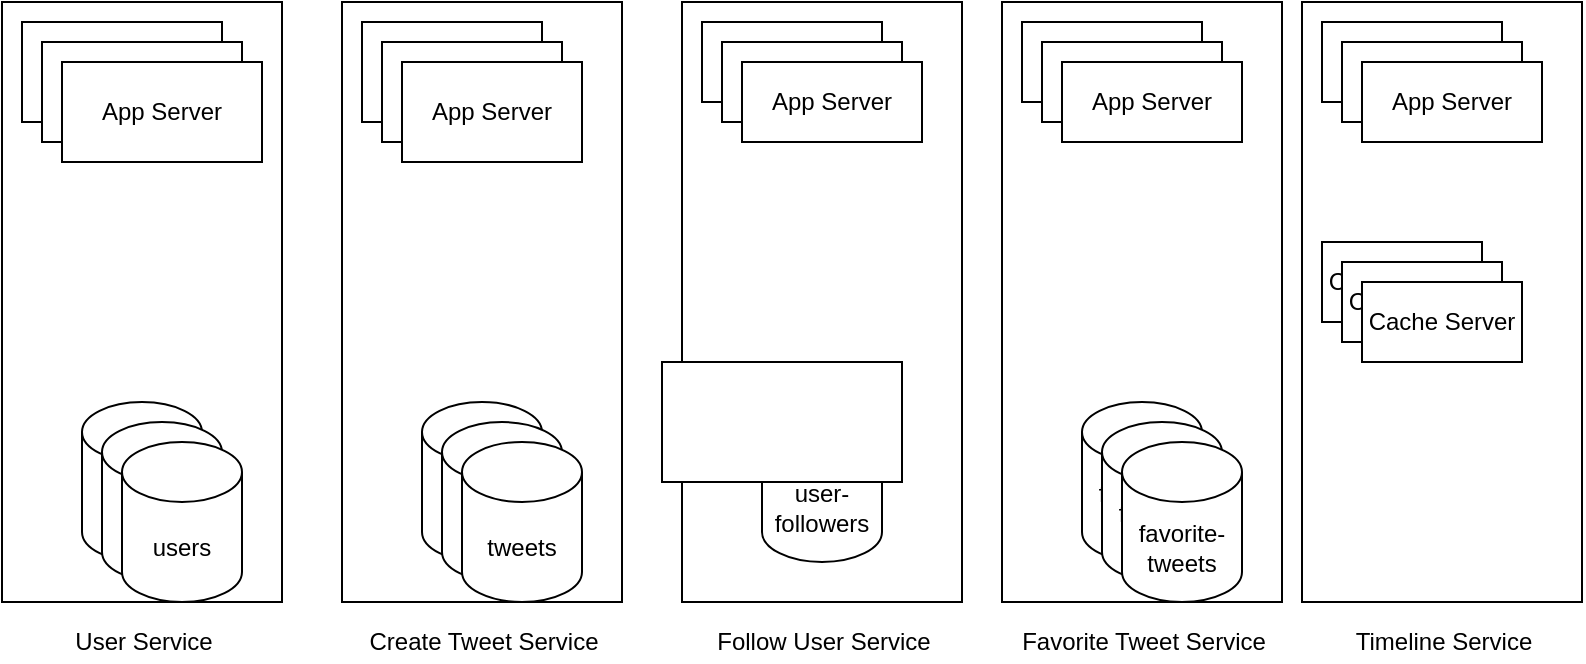 <mxfile version="13.9.2" type="github">
  <diagram id="GRMSIZcS6dBet5IUKyX5" name="Page-1">
    <mxGraphModel dx="786" dy="439" grid="1" gridSize="10" guides="1" tooltips="1" connect="1" arrows="1" fold="1" page="1" pageScale="1" pageWidth="850" pageHeight="1100" math="0" shadow="0">
      <root>
        <mxCell id="0" />
        <mxCell id="1" parent="0" />
        <mxCell id="j6bsub0oAUbZr3Ido0uE-6" value="" style="group" vertex="1" connectable="0" parent="1">
          <mxGeometry x="20" y="30" width="141" height="330" as="geometry" />
        </mxCell>
        <mxCell id="j6bsub0oAUbZr3Ido0uE-3" value="" style="rounded=0;whiteSpace=wrap;html=1;" vertex="1" parent="j6bsub0oAUbZr3Ido0uE-6">
          <mxGeometry width="140" height="300" as="geometry" />
        </mxCell>
        <mxCell id="j6bsub0oAUbZr3Ido0uE-1" value="App Server" style="rounded=0;whiteSpace=wrap;html=1;" vertex="1" parent="j6bsub0oAUbZr3Ido0uE-6">
          <mxGeometry x="10" y="10" width="100" height="50" as="geometry" />
        </mxCell>
        <mxCell id="j6bsub0oAUbZr3Ido0uE-2" value="users" style="shape=cylinder3;whiteSpace=wrap;html=1;boundedLbl=1;backgroundOutline=1;size=15;" vertex="1" parent="j6bsub0oAUbZr3Ido0uE-6">
          <mxGeometry x="40" y="200" width="60" height="80" as="geometry" />
        </mxCell>
        <mxCell id="j6bsub0oAUbZr3Ido0uE-4" value="User Service" style="text;html=1;strokeColor=none;fillColor=none;align=center;verticalAlign=middle;whiteSpace=wrap;rounded=0;" vertex="1" parent="j6bsub0oAUbZr3Ido0uE-6">
          <mxGeometry x="1" y="310" width="140" height="20" as="geometry" />
        </mxCell>
        <mxCell id="j6bsub0oAUbZr3Ido0uE-7" value="" style="group" vertex="1" connectable="0" parent="1">
          <mxGeometry x="190" y="30" width="141" height="330" as="geometry" />
        </mxCell>
        <mxCell id="j6bsub0oAUbZr3Ido0uE-8" value="" style="rounded=0;whiteSpace=wrap;html=1;" vertex="1" parent="j6bsub0oAUbZr3Ido0uE-7">
          <mxGeometry width="140" height="300" as="geometry" />
        </mxCell>
        <mxCell id="j6bsub0oAUbZr3Ido0uE-9" value="App Server" style="rounded=0;whiteSpace=wrap;html=1;" vertex="1" parent="j6bsub0oAUbZr3Ido0uE-7">
          <mxGeometry x="10" y="10" width="90" height="50" as="geometry" />
        </mxCell>
        <mxCell id="j6bsub0oAUbZr3Ido0uE-10" value="tweets" style="shape=cylinder3;whiteSpace=wrap;html=1;boundedLbl=1;backgroundOutline=1;size=15;" vertex="1" parent="j6bsub0oAUbZr3Ido0uE-7">
          <mxGeometry x="40" y="200" width="60" height="80" as="geometry" />
        </mxCell>
        <mxCell id="j6bsub0oAUbZr3Ido0uE-11" value="Create Tweet Service" style="text;html=1;strokeColor=none;fillColor=none;align=center;verticalAlign=middle;whiteSpace=wrap;rounded=0;" vertex="1" parent="j6bsub0oAUbZr3Ido0uE-7">
          <mxGeometry x="1" y="310" width="140" height="20" as="geometry" />
        </mxCell>
        <mxCell id="j6bsub0oAUbZr3Ido0uE-12" value="" style="group" vertex="1" connectable="0" parent="1">
          <mxGeometry x="360" y="30" width="141" height="330" as="geometry" />
        </mxCell>
        <mxCell id="j6bsub0oAUbZr3Ido0uE-13" value="" style="rounded=0;whiteSpace=wrap;html=1;" vertex="1" parent="j6bsub0oAUbZr3Ido0uE-12">
          <mxGeometry width="140" height="300" as="geometry" />
        </mxCell>
        <mxCell id="j6bsub0oAUbZr3Ido0uE-14" value="App Server" style="rounded=0;whiteSpace=wrap;html=1;" vertex="1" parent="j6bsub0oAUbZr3Ido0uE-12">
          <mxGeometry x="10" y="10" width="90" height="40" as="geometry" />
        </mxCell>
        <mxCell id="j6bsub0oAUbZr3Ido0uE-15" value="user-followers" style="shape=cylinder3;whiteSpace=wrap;html=1;boundedLbl=1;backgroundOutline=1;size=15;" vertex="1" parent="j6bsub0oAUbZr3Ido0uE-12">
          <mxGeometry x="40" y="200" width="60" height="80" as="geometry" />
        </mxCell>
        <mxCell id="j6bsub0oAUbZr3Ido0uE-16" value="Follow User Service" style="text;html=1;strokeColor=none;fillColor=none;align=center;verticalAlign=middle;whiteSpace=wrap;rounded=0;" vertex="1" parent="j6bsub0oAUbZr3Ido0uE-12">
          <mxGeometry x="1" y="310" width="140" height="20" as="geometry" />
        </mxCell>
        <mxCell id="j6bsub0oAUbZr3Ido0uE-17" value="" style="group" vertex="1" connectable="0" parent="1">
          <mxGeometry x="520" y="30" width="141" height="330" as="geometry" />
        </mxCell>
        <mxCell id="j6bsub0oAUbZr3Ido0uE-18" value="" style="rounded=0;whiteSpace=wrap;html=1;" vertex="1" parent="j6bsub0oAUbZr3Ido0uE-17">
          <mxGeometry width="140" height="300" as="geometry" />
        </mxCell>
        <mxCell id="j6bsub0oAUbZr3Ido0uE-19" value="App Server" style="rounded=0;whiteSpace=wrap;html=1;" vertex="1" parent="j6bsub0oAUbZr3Ido0uE-17">
          <mxGeometry x="10" y="10" width="90" height="40" as="geometry" />
        </mxCell>
        <mxCell id="j6bsub0oAUbZr3Ido0uE-20" value="favorite-tweets" style="shape=cylinder3;whiteSpace=wrap;html=1;boundedLbl=1;backgroundOutline=1;size=15;" vertex="1" parent="j6bsub0oAUbZr3Ido0uE-17">
          <mxGeometry x="40" y="200" width="60" height="80" as="geometry" />
        </mxCell>
        <mxCell id="j6bsub0oAUbZr3Ido0uE-21" value="Favorite Tweet Service" style="text;html=1;strokeColor=none;fillColor=none;align=center;verticalAlign=middle;whiteSpace=wrap;rounded=0;" vertex="1" parent="j6bsub0oAUbZr3Ido0uE-17">
          <mxGeometry x="1" y="310" width="140" height="20" as="geometry" />
        </mxCell>
        <mxCell id="j6bsub0oAUbZr3Ido0uE-22" value="" style="group" vertex="1" connectable="0" parent="1">
          <mxGeometry x="670" y="30" width="141" height="330" as="geometry" />
        </mxCell>
        <mxCell id="j6bsub0oAUbZr3Ido0uE-23" value="" style="rounded=0;whiteSpace=wrap;html=1;" vertex="1" parent="j6bsub0oAUbZr3Ido0uE-22">
          <mxGeometry width="140" height="300" as="geometry" />
        </mxCell>
        <mxCell id="j6bsub0oAUbZr3Ido0uE-24" value="App Server" style="rounded=0;whiteSpace=wrap;html=1;" vertex="1" parent="j6bsub0oAUbZr3Ido0uE-22">
          <mxGeometry x="10" y="10" width="90" height="40" as="geometry" />
        </mxCell>
        <mxCell id="j6bsub0oAUbZr3Ido0uE-26" value="Timeline Service" style="text;html=1;strokeColor=none;fillColor=none;align=center;verticalAlign=middle;whiteSpace=wrap;rounded=0;" vertex="1" parent="j6bsub0oAUbZr3Ido0uE-22">
          <mxGeometry x="1" y="310" width="140" height="20" as="geometry" />
        </mxCell>
        <mxCell id="j6bsub0oAUbZr3Ido0uE-56" value="Cache Server" style="rounded=0;whiteSpace=wrap;html=1;" vertex="1" parent="j6bsub0oAUbZr3Ido0uE-22">
          <mxGeometry x="10" y="120" width="80" height="40" as="geometry" />
        </mxCell>
        <mxCell id="j6bsub0oAUbZr3Ido0uE-28" value="App Server" style="rounded=0;whiteSpace=wrap;html=1;" vertex="1" parent="1">
          <mxGeometry x="40" y="50" width="100" height="50" as="geometry" />
        </mxCell>
        <mxCell id="j6bsub0oAUbZr3Ido0uE-29" value="App Server" style="rounded=0;whiteSpace=wrap;html=1;" vertex="1" parent="1">
          <mxGeometry x="50" y="60" width="100" height="50" as="geometry" />
        </mxCell>
        <mxCell id="j6bsub0oAUbZr3Ido0uE-31" value="users" style="shape=cylinder3;whiteSpace=wrap;html=1;boundedLbl=1;backgroundOutline=1;size=15;" vertex="1" parent="1">
          <mxGeometry x="70" y="240" width="60" height="80" as="geometry" />
        </mxCell>
        <mxCell id="j6bsub0oAUbZr3Ido0uE-32" value="users" style="shape=cylinder3;whiteSpace=wrap;html=1;boundedLbl=1;backgroundOutline=1;size=15;" vertex="1" parent="1">
          <mxGeometry x="80" y="250" width="60" height="80" as="geometry" />
        </mxCell>
        <mxCell id="j6bsub0oAUbZr3Ido0uE-33" value="App Server" style="rounded=0;whiteSpace=wrap;html=1;" vertex="1" parent="1">
          <mxGeometry x="210" y="50" width="90" height="50" as="geometry" />
        </mxCell>
        <mxCell id="j6bsub0oAUbZr3Ido0uE-34" value="App Server" style="rounded=0;whiteSpace=wrap;html=1;" vertex="1" parent="1">
          <mxGeometry x="220" y="60" width="90" height="50" as="geometry" />
        </mxCell>
        <mxCell id="j6bsub0oAUbZr3Ido0uE-35" value="tweets" style="shape=cylinder3;whiteSpace=wrap;html=1;boundedLbl=1;backgroundOutline=1;size=15;" vertex="1" parent="1">
          <mxGeometry x="240" y="240" width="60" height="80" as="geometry" />
        </mxCell>
        <mxCell id="j6bsub0oAUbZr3Ido0uE-36" value="tweets" style="shape=cylinder3;whiteSpace=wrap;html=1;boundedLbl=1;backgroundOutline=1;size=15;" vertex="1" parent="1">
          <mxGeometry x="250" y="250" width="60" height="80" as="geometry" />
        </mxCell>
        <mxCell id="j6bsub0oAUbZr3Ido0uE-37" value="App Server" style="rounded=0;whiteSpace=wrap;html=1;" vertex="1" parent="1">
          <mxGeometry x="380" y="50" width="90" height="40" as="geometry" />
        </mxCell>
        <mxCell id="j6bsub0oAUbZr3Ido0uE-38" value="App Server" style="rounded=0;whiteSpace=wrap;html=1;" vertex="1" parent="1">
          <mxGeometry x="390" y="60" width="90" height="40" as="geometry" />
        </mxCell>
        <mxCell id="j6bsub0oAUbZr3Ido0uE-39" value="App Server" style="rounded=0;whiteSpace=wrap;html=1;" vertex="1" parent="1">
          <mxGeometry x="540" y="50" width="90" height="40" as="geometry" />
        </mxCell>
        <mxCell id="j6bsub0oAUbZr3Ido0uE-40" value="App Server" style="rounded=0;whiteSpace=wrap;html=1;" vertex="1" parent="1">
          <mxGeometry x="550" y="60" width="90" height="40" as="geometry" />
        </mxCell>
        <mxCell id="j6bsub0oAUbZr3Ido0uE-51" value="favorite-tweets" style="shape=cylinder3;whiteSpace=wrap;html=1;boundedLbl=1;backgroundOutline=1;size=15;" vertex="1" parent="1">
          <mxGeometry x="570" y="240" width="60" height="80" as="geometry" />
        </mxCell>
        <mxCell id="j6bsub0oAUbZr3Ido0uE-52" value="favorite-tweets" style="shape=cylinder3;whiteSpace=wrap;html=1;boundedLbl=1;backgroundOutline=1;size=15;" vertex="1" parent="1">
          <mxGeometry x="580" y="250" width="60" height="80" as="geometry" />
        </mxCell>
        <mxCell id="j6bsub0oAUbZr3Ido0uE-53" value="App Server" style="rounded=0;whiteSpace=wrap;html=1;" vertex="1" parent="1">
          <mxGeometry x="690" y="50" width="90" height="40" as="geometry" />
        </mxCell>
        <mxCell id="j6bsub0oAUbZr3Ido0uE-54" value="App Server" style="rounded=0;whiteSpace=wrap;html=1;" vertex="1" parent="1">
          <mxGeometry x="700" y="60" width="90" height="40" as="geometry" />
        </mxCell>
        <mxCell id="j6bsub0oAUbZr3Ido0uE-55" value="" style="rounded=0;whiteSpace=wrap;html=1;" vertex="1" parent="1">
          <mxGeometry x="350" y="210" width="120" height="60" as="geometry" />
        </mxCell>
        <mxCell id="j6bsub0oAUbZr3Ido0uE-57" value="Cache Server" style="rounded=0;whiteSpace=wrap;html=1;" vertex="1" parent="1">
          <mxGeometry x="690" y="160" width="80" height="40" as="geometry" />
        </mxCell>
        <mxCell id="j6bsub0oAUbZr3Ido0uE-58" value="Cache Server" style="rounded=0;whiteSpace=wrap;html=1;" vertex="1" parent="1">
          <mxGeometry x="700" y="170" width="80" height="40" as="geometry" />
        </mxCell>
      </root>
    </mxGraphModel>
  </diagram>
</mxfile>
